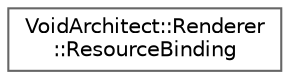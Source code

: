 digraph "Graphical Class Hierarchy"
{
 // LATEX_PDF_SIZE
  bgcolor="transparent";
  edge [fontname=Helvetica,fontsize=10,labelfontname=Helvetica,labelfontsize=10];
  node [fontname=Helvetica,fontsize=10,shape=box,height=0.2,width=0.4];
  rankdir="LR";
  Node0 [id="Node000000",label="VoidArchitect::Renderer\l::ResourceBinding",height=0.2,width=0.4,color="grey40", fillcolor="white", style="filled",URL="$struct_void_architect_1_1_renderer_1_1_resource_binding.html",tooltip=" "];
}
